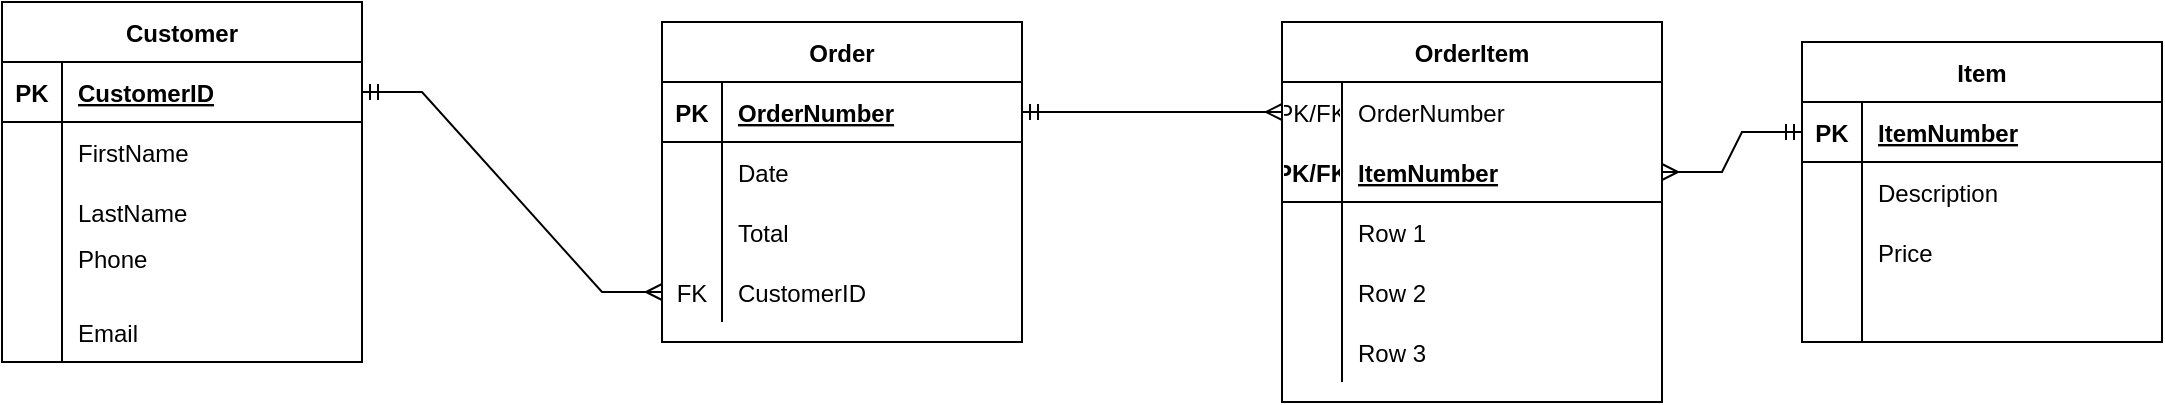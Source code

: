 <mxfile version="20.3.3" type="github"><diagram id="R2lEEEUBdFMjLlhIrx00" name="Page-1"><mxGraphModel dx="1422" dy="794" grid="1" gridSize="10" guides="1" tooltips="1" connect="1" arrows="1" fold="1" page="1" pageScale="1" pageWidth="1100" pageHeight="1700" math="0" shadow="0" extFonts="Permanent Marker^https://fonts.googleapis.com/css?family=Permanent+Marker"><root><mxCell id="0"/><mxCell id="1" parent="0"/><mxCell id="EfJxWZ0lkjZxC-g05krC-1" value="Customer" style="shape=table;startSize=30;container=1;collapsible=1;childLayout=tableLayout;fixedRows=1;rowLines=0;fontStyle=1;align=center;resizeLast=1;" parent="1" vertex="1"><mxGeometry x="10" y="420" width="180" height="180" as="geometry"/></mxCell><mxCell id="EfJxWZ0lkjZxC-g05krC-2" value="" style="shape=tableRow;horizontal=0;startSize=0;swimlaneHead=0;swimlaneBody=0;fillColor=none;collapsible=0;dropTarget=0;points=[[0,0.5],[1,0.5]];portConstraint=eastwest;top=0;left=0;right=0;bottom=1;" parent="EfJxWZ0lkjZxC-g05krC-1" vertex="1"><mxGeometry y="30" width="180" height="30" as="geometry"/></mxCell><mxCell id="EfJxWZ0lkjZxC-g05krC-3" value="PK" style="shape=partialRectangle;connectable=0;fillColor=none;top=0;left=0;bottom=0;right=0;fontStyle=1;overflow=hidden;" parent="EfJxWZ0lkjZxC-g05krC-2" vertex="1"><mxGeometry width="30" height="30" as="geometry"><mxRectangle width="30" height="30" as="alternateBounds"/></mxGeometry></mxCell><mxCell id="EfJxWZ0lkjZxC-g05krC-4" value="CustomerID" style="shape=partialRectangle;connectable=0;fillColor=none;top=0;left=0;bottom=0;right=0;align=left;spacingLeft=6;fontStyle=5;overflow=hidden;" parent="EfJxWZ0lkjZxC-g05krC-2" vertex="1"><mxGeometry x="30" width="150" height="30" as="geometry"><mxRectangle width="150" height="30" as="alternateBounds"/></mxGeometry></mxCell><mxCell id="EfJxWZ0lkjZxC-g05krC-5" value="" style="shape=tableRow;horizontal=0;startSize=0;swimlaneHead=0;swimlaneBody=0;fillColor=none;collapsible=0;dropTarget=0;points=[[0,0.5],[1,0.5]];portConstraint=eastwest;top=0;left=0;right=0;bottom=0;" parent="EfJxWZ0lkjZxC-g05krC-1" vertex="1"><mxGeometry y="60" width="180" height="30" as="geometry"/></mxCell><mxCell id="EfJxWZ0lkjZxC-g05krC-6" value="" style="shape=partialRectangle;connectable=0;fillColor=none;top=0;left=0;bottom=0;right=0;editable=1;overflow=hidden;" parent="EfJxWZ0lkjZxC-g05krC-5" vertex="1"><mxGeometry width="30" height="30" as="geometry"><mxRectangle width="30" height="30" as="alternateBounds"/></mxGeometry></mxCell><mxCell id="EfJxWZ0lkjZxC-g05krC-7" value="FirstName" style="shape=partialRectangle;connectable=0;fillColor=none;top=0;left=0;bottom=0;right=0;align=left;spacingLeft=6;overflow=hidden;" parent="EfJxWZ0lkjZxC-g05krC-5" vertex="1"><mxGeometry x="30" width="150" height="30" as="geometry"><mxRectangle width="150" height="30" as="alternateBounds"/></mxGeometry></mxCell><mxCell id="EfJxWZ0lkjZxC-g05krC-8" value="" style="shape=tableRow;horizontal=0;startSize=0;swimlaneHead=0;swimlaneBody=0;fillColor=none;collapsible=0;dropTarget=0;points=[[0,0.5],[1,0.5]];portConstraint=eastwest;top=0;left=0;right=0;bottom=0;" parent="EfJxWZ0lkjZxC-g05krC-1" vertex="1"><mxGeometry y="90" width="180" height="30" as="geometry"/></mxCell><mxCell id="EfJxWZ0lkjZxC-g05krC-9" value="" style="shape=partialRectangle;connectable=0;fillColor=none;top=0;left=0;bottom=0;right=0;editable=1;overflow=hidden;" parent="EfJxWZ0lkjZxC-g05krC-8" vertex="1"><mxGeometry width="30" height="30" as="geometry"><mxRectangle width="30" height="30" as="alternateBounds"/></mxGeometry></mxCell><mxCell id="EfJxWZ0lkjZxC-g05krC-10" value="LastName" style="shape=partialRectangle;connectable=0;fillColor=none;top=0;left=0;bottom=0;right=0;align=left;spacingLeft=6;overflow=hidden;" parent="EfJxWZ0lkjZxC-g05krC-8" vertex="1"><mxGeometry x="30" width="150" height="30" as="geometry"><mxRectangle width="150" height="30" as="alternateBounds"/></mxGeometry></mxCell><mxCell id="EfJxWZ0lkjZxC-g05krC-11" value="" style="shape=tableRow;horizontal=0;startSize=0;swimlaneHead=0;swimlaneBody=0;fillColor=none;collapsible=0;dropTarget=0;points=[[0,0.5],[1,0.5]];portConstraint=eastwest;top=0;left=0;right=0;bottom=0;" parent="EfJxWZ0lkjZxC-g05krC-1" vertex="1"><mxGeometry y="120" width="180" height="30" as="geometry"/></mxCell><mxCell id="EfJxWZ0lkjZxC-g05krC-12" value="" style="shape=partialRectangle;connectable=0;fillColor=none;top=0;left=0;bottom=0;right=0;editable=1;overflow=hidden;" parent="EfJxWZ0lkjZxC-g05krC-11" vertex="1"><mxGeometry width="30" height="30" as="geometry"><mxRectangle width="30" height="30" as="alternateBounds"/></mxGeometry></mxCell><mxCell id="EfJxWZ0lkjZxC-g05krC-13" value="Phone&#10;" style="shape=partialRectangle;connectable=0;fillColor=none;top=0;left=0;bottom=0;right=0;align=left;spacingLeft=6;overflow=hidden;" parent="EfJxWZ0lkjZxC-g05krC-11" vertex="1"><mxGeometry x="30" width="150" height="30" as="geometry"><mxRectangle width="150" height="30" as="alternateBounds"/></mxGeometry></mxCell><mxCell id="EfJxWZ0lkjZxC-g05krC-16" value="" style="shape=tableRow;horizontal=0;startSize=0;swimlaneHead=0;swimlaneBody=0;fillColor=none;collapsible=0;dropTarget=0;points=[[0,0.5],[1,0.5]];portConstraint=eastwest;top=0;left=0;right=0;bottom=0;" parent="EfJxWZ0lkjZxC-g05krC-1" vertex="1"><mxGeometry y="150" width="180" height="30" as="geometry"/></mxCell><mxCell id="EfJxWZ0lkjZxC-g05krC-17" value="" style="shape=partialRectangle;connectable=0;fillColor=none;top=0;left=0;bottom=0;right=0;editable=1;overflow=hidden;" parent="EfJxWZ0lkjZxC-g05krC-16" vertex="1"><mxGeometry width="30" height="30" as="geometry"><mxRectangle width="30" height="30" as="alternateBounds"/></mxGeometry></mxCell><mxCell id="EfJxWZ0lkjZxC-g05krC-18" value="Email" style="shape=partialRectangle;connectable=0;fillColor=none;top=0;left=0;bottom=0;right=0;align=left;spacingLeft=6;overflow=hidden;" parent="EfJxWZ0lkjZxC-g05krC-16" vertex="1"><mxGeometry x="30" width="150" height="30" as="geometry"><mxRectangle width="150" height="30" as="alternateBounds"/></mxGeometry></mxCell><mxCell id="EfJxWZ0lkjZxC-g05krC-19" value="Order" style="shape=table;startSize=30;container=1;collapsible=1;childLayout=tableLayout;fixedRows=1;rowLines=0;fontStyle=1;align=center;resizeLast=1;" parent="1" vertex="1"><mxGeometry x="340" y="430" width="180" height="160" as="geometry"/></mxCell><mxCell id="EfJxWZ0lkjZxC-g05krC-20" value="" style="shape=tableRow;horizontal=0;startSize=0;swimlaneHead=0;swimlaneBody=0;fillColor=none;collapsible=0;dropTarget=0;points=[[0,0.5],[1,0.5]];portConstraint=eastwest;top=0;left=0;right=0;bottom=1;" parent="EfJxWZ0lkjZxC-g05krC-19" vertex="1"><mxGeometry y="30" width="180" height="30" as="geometry"/></mxCell><mxCell id="EfJxWZ0lkjZxC-g05krC-21" value="PK" style="shape=partialRectangle;connectable=0;fillColor=none;top=0;left=0;bottom=0;right=0;fontStyle=1;overflow=hidden;" parent="EfJxWZ0lkjZxC-g05krC-20" vertex="1"><mxGeometry width="30" height="30" as="geometry"><mxRectangle width="30" height="30" as="alternateBounds"/></mxGeometry></mxCell><mxCell id="EfJxWZ0lkjZxC-g05krC-22" value="OrderNumber" style="shape=partialRectangle;connectable=0;fillColor=none;top=0;left=0;bottom=0;right=0;align=left;spacingLeft=6;fontStyle=5;overflow=hidden;" parent="EfJxWZ0lkjZxC-g05krC-20" vertex="1"><mxGeometry x="30" width="150" height="30" as="geometry"><mxRectangle width="150" height="30" as="alternateBounds"/></mxGeometry></mxCell><mxCell id="EfJxWZ0lkjZxC-g05krC-23" value="" style="shape=tableRow;horizontal=0;startSize=0;swimlaneHead=0;swimlaneBody=0;fillColor=none;collapsible=0;dropTarget=0;points=[[0,0.5],[1,0.5]];portConstraint=eastwest;top=0;left=0;right=0;bottom=0;" parent="EfJxWZ0lkjZxC-g05krC-19" vertex="1"><mxGeometry y="60" width="180" height="30" as="geometry"/></mxCell><mxCell id="EfJxWZ0lkjZxC-g05krC-24" value="" style="shape=partialRectangle;connectable=0;fillColor=none;top=0;left=0;bottom=0;right=0;editable=1;overflow=hidden;" parent="EfJxWZ0lkjZxC-g05krC-23" vertex="1"><mxGeometry width="30" height="30" as="geometry"><mxRectangle width="30" height="30" as="alternateBounds"/></mxGeometry></mxCell><mxCell id="EfJxWZ0lkjZxC-g05krC-25" value="Date" style="shape=partialRectangle;connectable=0;fillColor=none;top=0;left=0;bottom=0;right=0;align=left;spacingLeft=6;overflow=hidden;" parent="EfJxWZ0lkjZxC-g05krC-23" vertex="1"><mxGeometry x="30" width="150" height="30" as="geometry"><mxRectangle width="150" height="30" as="alternateBounds"/></mxGeometry></mxCell><mxCell id="EfJxWZ0lkjZxC-g05krC-26" value="" style="shape=tableRow;horizontal=0;startSize=0;swimlaneHead=0;swimlaneBody=0;fillColor=none;collapsible=0;dropTarget=0;points=[[0,0.5],[1,0.5]];portConstraint=eastwest;top=0;left=0;right=0;bottom=0;" parent="EfJxWZ0lkjZxC-g05krC-19" vertex="1"><mxGeometry y="90" width="180" height="30" as="geometry"/></mxCell><mxCell id="EfJxWZ0lkjZxC-g05krC-27" value="" style="shape=partialRectangle;connectable=0;fillColor=none;top=0;left=0;bottom=0;right=0;editable=1;overflow=hidden;" parent="EfJxWZ0lkjZxC-g05krC-26" vertex="1"><mxGeometry width="30" height="30" as="geometry"><mxRectangle width="30" height="30" as="alternateBounds"/></mxGeometry></mxCell><mxCell id="EfJxWZ0lkjZxC-g05krC-28" value="Total" style="shape=partialRectangle;connectable=0;fillColor=none;top=0;left=0;bottom=0;right=0;align=left;spacingLeft=6;overflow=hidden;" parent="EfJxWZ0lkjZxC-g05krC-26" vertex="1"><mxGeometry x="30" width="150" height="30" as="geometry"><mxRectangle width="150" height="30" as="alternateBounds"/></mxGeometry></mxCell><mxCell id="EfJxWZ0lkjZxC-g05krC-29" value="" style="shape=tableRow;horizontal=0;startSize=0;swimlaneHead=0;swimlaneBody=0;fillColor=none;collapsible=0;dropTarget=0;points=[[0,0.5],[1,0.5]];portConstraint=eastwest;top=0;left=0;right=0;bottom=0;" parent="EfJxWZ0lkjZxC-g05krC-19" vertex="1"><mxGeometry y="120" width="180" height="30" as="geometry"/></mxCell><mxCell id="EfJxWZ0lkjZxC-g05krC-30" value="FK" style="shape=partialRectangle;connectable=0;fillColor=none;top=0;left=0;bottom=0;right=0;editable=1;overflow=hidden;" parent="EfJxWZ0lkjZxC-g05krC-29" vertex="1"><mxGeometry width="30" height="30" as="geometry"><mxRectangle width="30" height="30" as="alternateBounds"/></mxGeometry></mxCell><mxCell id="EfJxWZ0lkjZxC-g05krC-31" value="CustomerID" style="shape=partialRectangle;connectable=0;fillColor=none;top=0;left=0;bottom=0;right=0;align=left;spacingLeft=6;overflow=hidden;" parent="EfJxWZ0lkjZxC-g05krC-29" vertex="1"><mxGeometry x="30" width="150" height="30" as="geometry"><mxRectangle width="150" height="30" as="alternateBounds"/></mxGeometry></mxCell><mxCell id="EfJxWZ0lkjZxC-g05krC-33" value="" style="edgeStyle=entityRelationEdgeStyle;fontSize=12;html=1;endArrow=ERmany;startArrow=ERmandOne;rounded=0;endFill=0;exitX=1;exitY=0.25;exitDx=0;exitDy=0;entryX=0;entryY=0.5;entryDx=0;entryDy=0;" parent="1" source="EfJxWZ0lkjZxC-g05krC-1" target="EfJxWZ0lkjZxC-g05krC-29" edge="1"><mxGeometry width="100" height="100" relative="1" as="geometry"><mxPoint x="195" y="660" as="sourcePoint"/><mxPoint x="295" y="560" as="targetPoint"/></mxGeometry></mxCell><mxCell id="EfJxWZ0lkjZxC-g05krC-34" value="" style="edgeStyle=entityRelationEdgeStyle;fontSize=12;html=1;endArrow=ERmany;startArrow=ERmandOne;rounded=0;endFill=0;exitX=1;exitY=0.5;exitDx=0;exitDy=0;entryX=0;entryY=0.5;entryDx=0;entryDy=0;" parent="1" source="EfJxWZ0lkjZxC-g05krC-20" target="EfJxWZ0lkjZxC-g05krC-62" edge="1"><mxGeometry width="100" height="100" relative="1" as="geometry"><mxPoint x="540" y="580" as="sourcePoint"/><mxPoint x="640" y="480" as="targetPoint"/></mxGeometry></mxCell><mxCell id="EfJxWZ0lkjZxC-g05krC-35" value="" style="edgeStyle=entityRelationEdgeStyle;fontSize=12;html=1;endArrow=ERmany;startArrow=ERmandOne;rounded=0;endFill=0;entryX=1;entryY=0.5;entryDx=0;entryDy=0;exitX=0;exitY=0.5;exitDx=0;exitDy=0;" parent="1" source="EfJxWZ0lkjZxC-g05krC-50" target="EfJxWZ0lkjZxC-g05krC-37" edge="1"><mxGeometry width="100" height="100" relative="1" as="geometry"><mxPoint x="830" y="710" as="sourcePoint"/><mxPoint x="930" y="610" as="targetPoint"/></mxGeometry></mxCell><mxCell id="EfJxWZ0lkjZxC-g05krC-36" value="OrderItem" style="shape=table;startSize=30;container=1;collapsible=1;childLayout=tableLayout;fixedRows=1;rowLines=0;fontStyle=1;align=center;resizeLast=1;" parent="1" vertex="1"><mxGeometry x="650" y="430" width="190" height="190" as="geometry"/></mxCell><mxCell id="EfJxWZ0lkjZxC-g05krC-62" value="" style="shape=tableRow;horizontal=0;startSize=0;swimlaneHead=0;swimlaneBody=0;fillColor=none;collapsible=0;dropTarget=0;points=[[0,0.5],[1,0.5]];portConstraint=eastwest;top=0;left=0;right=0;bottom=0;" parent="EfJxWZ0lkjZxC-g05krC-36" vertex="1"><mxGeometry y="30" width="190" height="30" as="geometry"/></mxCell><mxCell id="EfJxWZ0lkjZxC-g05krC-63" value="PK/FK" style="shape=partialRectangle;connectable=0;fillColor=none;top=0;left=0;bottom=0;right=0;editable=1;overflow=hidden;" parent="EfJxWZ0lkjZxC-g05krC-62" vertex="1"><mxGeometry width="30" height="30" as="geometry"><mxRectangle width="30" height="30" as="alternateBounds"/></mxGeometry></mxCell><mxCell id="EfJxWZ0lkjZxC-g05krC-64" value="OrderNumber" style="shape=partialRectangle;connectable=0;fillColor=none;top=0;left=0;bottom=0;right=0;align=left;spacingLeft=6;overflow=hidden;" parent="EfJxWZ0lkjZxC-g05krC-62" vertex="1"><mxGeometry x="30" width="160" height="30" as="geometry"><mxRectangle width="160" height="30" as="alternateBounds"/></mxGeometry></mxCell><mxCell id="EfJxWZ0lkjZxC-g05krC-37" value="" style="shape=tableRow;horizontal=0;startSize=0;swimlaneHead=0;swimlaneBody=0;fillColor=none;collapsible=0;dropTarget=0;points=[[0,0.5],[1,0.5]];portConstraint=eastwest;top=0;left=0;right=0;bottom=1;" parent="EfJxWZ0lkjZxC-g05krC-36" vertex="1"><mxGeometry y="60" width="190" height="30" as="geometry"/></mxCell><mxCell id="EfJxWZ0lkjZxC-g05krC-38" value="PK/FK" style="shape=partialRectangle;connectable=0;fillColor=none;top=0;left=0;bottom=0;right=0;fontStyle=1;overflow=hidden;" parent="EfJxWZ0lkjZxC-g05krC-37" vertex="1"><mxGeometry width="30" height="30" as="geometry"><mxRectangle width="30" height="30" as="alternateBounds"/></mxGeometry></mxCell><mxCell id="EfJxWZ0lkjZxC-g05krC-39" value="ItemNumber" style="shape=partialRectangle;connectable=0;fillColor=none;top=0;left=0;bottom=0;right=0;align=left;spacingLeft=6;fontStyle=5;overflow=hidden;" parent="EfJxWZ0lkjZxC-g05krC-37" vertex="1"><mxGeometry x="30" width="160" height="30" as="geometry"><mxRectangle width="160" height="30" as="alternateBounds"/></mxGeometry></mxCell><mxCell id="EfJxWZ0lkjZxC-g05krC-40" value="" style="shape=tableRow;horizontal=0;startSize=0;swimlaneHead=0;swimlaneBody=0;fillColor=none;collapsible=0;dropTarget=0;points=[[0,0.5],[1,0.5]];portConstraint=eastwest;top=0;left=0;right=0;bottom=0;" parent="EfJxWZ0lkjZxC-g05krC-36" vertex="1"><mxGeometry y="90" width="190" height="30" as="geometry"/></mxCell><mxCell id="EfJxWZ0lkjZxC-g05krC-41" value="" style="shape=partialRectangle;connectable=0;fillColor=none;top=0;left=0;bottom=0;right=0;editable=1;overflow=hidden;" parent="EfJxWZ0lkjZxC-g05krC-40" vertex="1"><mxGeometry width="30" height="30" as="geometry"><mxRectangle width="30" height="30" as="alternateBounds"/></mxGeometry></mxCell><mxCell id="EfJxWZ0lkjZxC-g05krC-42" value="Row 1" style="shape=partialRectangle;connectable=0;fillColor=none;top=0;left=0;bottom=0;right=0;align=left;spacingLeft=6;overflow=hidden;" parent="EfJxWZ0lkjZxC-g05krC-40" vertex="1"><mxGeometry x="30" width="160" height="30" as="geometry"><mxRectangle width="160" height="30" as="alternateBounds"/></mxGeometry></mxCell><mxCell id="EfJxWZ0lkjZxC-g05krC-43" value="" style="shape=tableRow;horizontal=0;startSize=0;swimlaneHead=0;swimlaneBody=0;fillColor=none;collapsible=0;dropTarget=0;points=[[0,0.5],[1,0.5]];portConstraint=eastwest;top=0;left=0;right=0;bottom=0;" parent="EfJxWZ0lkjZxC-g05krC-36" vertex="1"><mxGeometry y="120" width="190" height="30" as="geometry"/></mxCell><mxCell id="EfJxWZ0lkjZxC-g05krC-44" value="" style="shape=partialRectangle;connectable=0;fillColor=none;top=0;left=0;bottom=0;right=0;editable=1;overflow=hidden;" parent="EfJxWZ0lkjZxC-g05krC-43" vertex="1"><mxGeometry width="30" height="30" as="geometry"><mxRectangle width="30" height="30" as="alternateBounds"/></mxGeometry></mxCell><mxCell id="EfJxWZ0lkjZxC-g05krC-45" value="Row 2" style="shape=partialRectangle;connectable=0;fillColor=none;top=0;left=0;bottom=0;right=0;align=left;spacingLeft=6;overflow=hidden;" parent="EfJxWZ0lkjZxC-g05krC-43" vertex="1"><mxGeometry x="30" width="160" height="30" as="geometry"><mxRectangle width="160" height="30" as="alternateBounds"/></mxGeometry></mxCell><mxCell id="EfJxWZ0lkjZxC-g05krC-46" value="" style="shape=tableRow;horizontal=0;startSize=0;swimlaneHead=0;swimlaneBody=0;fillColor=none;collapsible=0;dropTarget=0;points=[[0,0.5],[1,0.5]];portConstraint=eastwest;top=0;left=0;right=0;bottom=0;" parent="EfJxWZ0lkjZxC-g05krC-36" vertex="1"><mxGeometry y="150" width="190" height="30" as="geometry"/></mxCell><mxCell id="EfJxWZ0lkjZxC-g05krC-47" value="" style="shape=partialRectangle;connectable=0;fillColor=none;top=0;left=0;bottom=0;right=0;editable=1;overflow=hidden;" parent="EfJxWZ0lkjZxC-g05krC-46" vertex="1"><mxGeometry width="30" height="30" as="geometry"><mxRectangle width="30" height="30" as="alternateBounds"/></mxGeometry></mxCell><mxCell id="EfJxWZ0lkjZxC-g05krC-48" value="Row 3" style="shape=partialRectangle;connectable=0;fillColor=none;top=0;left=0;bottom=0;right=0;align=left;spacingLeft=6;overflow=hidden;" parent="EfJxWZ0lkjZxC-g05krC-46" vertex="1"><mxGeometry x="30" width="160" height="30" as="geometry"><mxRectangle width="160" height="30" as="alternateBounds"/></mxGeometry></mxCell><mxCell id="EfJxWZ0lkjZxC-g05krC-49" value="Item" style="shape=table;startSize=30;container=1;collapsible=1;childLayout=tableLayout;fixedRows=1;rowLines=0;fontStyle=1;align=center;resizeLast=1;" parent="1" vertex="1"><mxGeometry x="910" y="440" width="180" height="150" as="geometry"/></mxCell><mxCell id="EfJxWZ0lkjZxC-g05krC-50" value="" style="shape=tableRow;horizontal=0;startSize=0;swimlaneHead=0;swimlaneBody=0;fillColor=none;collapsible=0;dropTarget=0;points=[[0,0.5],[1,0.5]];portConstraint=eastwest;top=0;left=0;right=0;bottom=1;" parent="EfJxWZ0lkjZxC-g05krC-49" vertex="1"><mxGeometry y="30" width="180" height="30" as="geometry"/></mxCell><mxCell id="EfJxWZ0lkjZxC-g05krC-51" value="PK" style="shape=partialRectangle;connectable=0;fillColor=none;top=0;left=0;bottom=0;right=0;fontStyle=1;overflow=hidden;" parent="EfJxWZ0lkjZxC-g05krC-50" vertex="1"><mxGeometry width="30" height="30" as="geometry"><mxRectangle width="30" height="30" as="alternateBounds"/></mxGeometry></mxCell><mxCell id="EfJxWZ0lkjZxC-g05krC-52" value="ItemNumber" style="shape=partialRectangle;connectable=0;fillColor=none;top=0;left=0;bottom=0;right=0;align=left;spacingLeft=6;fontStyle=5;overflow=hidden;" parent="EfJxWZ0lkjZxC-g05krC-50" vertex="1"><mxGeometry x="30" width="150" height="30" as="geometry"><mxRectangle width="150" height="30" as="alternateBounds"/></mxGeometry></mxCell><mxCell id="EfJxWZ0lkjZxC-g05krC-53" value="" style="shape=tableRow;horizontal=0;startSize=0;swimlaneHead=0;swimlaneBody=0;fillColor=none;collapsible=0;dropTarget=0;points=[[0,0.5],[1,0.5]];portConstraint=eastwest;top=0;left=0;right=0;bottom=0;" parent="EfJxWZ0lkjZxC-g05krC-49" vertex="1"><mxGeometry y="60" width="180" height="30" as="geometry"/></mxCell><mxCell id="EfJxWZ0lkjZxC-g05krC-54" value="" style="shape=partialRectangle;connectable=0;fillColor=none;top=0;left=0;bottom=0;right=0;editable=1;overflow=hidden;" parent="EfJxWZ0lkjZxC-g05krC-53" vertex="1"><mxGeometry width="30" height="30" as="geometry"><mxRectangle width="30" height="30" as="alternateBounds"/></mxGeometry></mxCell><mxCell id="EfJxWZ0lkjZxC-g05krC-55" value="Description" style="shape=partialRectangle;connectable=0;fillColor=none;top=0;left=0;bottom=0;right=0;align=left;spacingLeft=6;overflow=hidden;" parent="EfJxWZ0lkjZxC-g05krC-53" vertex="1"><mxGeometry x="30" width="150" height="30" as="geometry"><mxRectangle width="150" height="30" as="alternateBounds"/></mxGeometry></mxCell><mxCell id="EfJxWZ0lkjZxC-g05krC-56" value="" style="shape=tableRow;horizontal=0;startSize=0;swimlaneHead=0;swimlaneBody=0;fillColor=none;collapsible=0;dropTarget=0;points=[[0,0.5],[1,0.5]];portConstraint=eastwest;top=0;left=0;right=0;bottom=0;" parent="EfJxWZ0lkjZxC-g05krC-49" vertex="1"><mxGeometry y="90" width="180" height="30" as="geometry"/></mxCell><mxCell id="EfJxWZ0lkjZxC-g05krC-57" value="" style="shape=partialRectangle;connectable=0;fillColor=none;top=0;left=0;bottom=0;right=0;editable=1;overflow=hidden;" parent="EfJxWZ0lkjZxC-g05krC-56" vertex="1"><mxGeometry width="30" height="30" as="geometry"><mxRectangle width="30" height="30" as="alternateBounds"/></mxGeometry></mxCell><mxCell id="EfJxWZ0lkjZxC-g05krC-58" value="Price" style="shape=partialRectangle;connectable=0;fillColor=none;top=0;left=0;bottom=0;right=0;align=left;spacingLeft=6;overflow=hidden;" parent="EfJxWZ0lkjZxC-g05krC-56" vertex="1"><mxGeometry x="30" width="150" height="30" as="geometry"><mxRectangle width="150" height="30" as="alternateBounds"/></mxGeometry></mxCell><mxCell id="EfJxWZ0lkjZxC-g05krC-59" value="" style="shape=tableRow;horizontal=0;startSize=0;swimlaneHead=0;swimlaneBody=0;fillColor=none;collapsible=0;dropTarget=0;points=[[0,0.5],[1,0.5]];portConstraint=eastwest;top=0;left=0;right=0;bottom=0;" parent="EfJxWZ0lkjZxC-g05krC-49" vertex="1"><mxGeometry y="120" width="180" height="30" as="geometry"/></mxCell><mxCell id="EfJxWZ0lkjZxC-g05krC-60" value="" style="shape=partialRectangle;connectable=0;fillColor=none;top=0;left=0;bottom=0;right=0;editable=1;overflow=hidden;" parent="EfJxWZ0lkjZxC-g05krC-59" vertex="1"><mxGeometry width="30" height="30" as="geometry"><mxRectangle width="30" height="30" as="alternateBounds"/></mxGeometry></mxCell><mxCell id="EfJxWZ0lkjZxC-g05krC-61" value="" style="shape=partialRectangle;connectable=0;fillColor=none;top=0;left=0;bottom=0;right=0;align=left;spacingLeft=6;overflow=hidden;" parent="EfJxWZ0lkjZxC-g05krC-59" vertex="1"><mxGeometry x="30" width="150" height="30" as="geometry"><mxRectangle width="150" height="30" as="alternateBounds"/></mxGeometry></mxCell></root></mxGraphModel></diagram></mxfile>